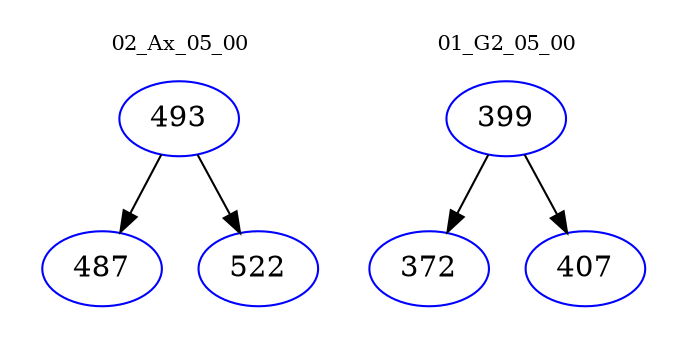 digraph{
subgraph cluster_0 {
color = white
label = "02_Ax_05_00";
fontsize=10;
T0_493 [label="493", color="blue"]
T0_493 -> T0_487 [color="black"]
T0_487 [label="487", color="blue"]
T0_493 -> T0_522 [color="black"]
T0_522 [label="522", color="blue"]
}
subgraph cluster_1 {
color = white
label = "01_G2_05_00";
fontsize=10;
T1_399 [label="399", color="blue"]
T1_399 -> T1_372 [color="black"]
T1_372 [label="372", color="blue"]
T1_399 -> T1_407 [color="black"]
T1_407 [label="407", color="blue"]
}
}
